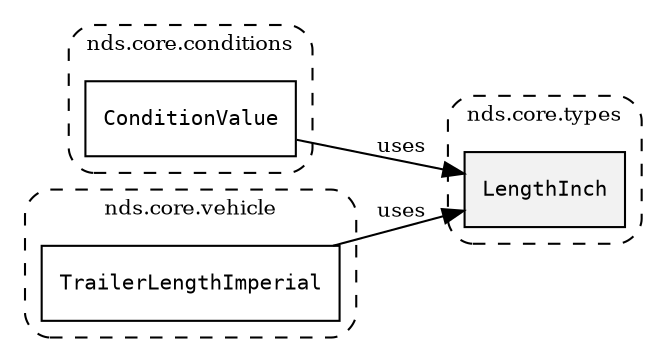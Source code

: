 /**
 * This dot file creates symbol collaboration diagram for LengthInch.
 */
digraph ZSERIO
{
    node [shape=box, fontsize=10];
    rankdir="LR";
    fontsize=10;
    tooltip="LengthInch collaboration diagram";

    subgraph "cluster_nds.core.types"
    {
        style="dashed, rounded";
        label="nds.core.types";
        tooltip="Package nds.core.types";
        href="../../../content/packages/nds.core.types.html#Package-nds-core-types";
        target="_parent";

        "LengthInch" [style="filled", fillcolor="#0000000D", target="_parent", label=<<font face="monospace"><table align="center" border="0" cellspacing="0" cellpadding="0"><tr><td href="../../../content/packages/nds.core.types.html#Subtype-LengthInch" title="Subtype defined in nds.core.types">LengthInch</td></tr></table></font>>];
    }

    subgraph "cluster_nds.core.conditions"
    {
        style="dashed, rounded";
        label="nds.core.conditions";
        tooltip="Package nds.core.conditions";
        href="../../../content/packages/nds.core.conditions.html#Package-nds-core-conditions";
        target="_parent";

        "ConditionValue" [target="_parent", label=<<font face="monospace"><table align="center" border="0" cellspacing="0" cellpadding="0"><tr><td href="../../../content/packages/nds.core.conditions.html#Choice-ConditionValue" title="Choice defined in nds.core.conditions">ConditionValue</td></tr></table></font>>];
    }

    subgraph "cluster_nds.core.vehicle"
    {
        style="dashed, rounded";
        label="nds.core.vehicle";
        tooltip="Package nds.core.vehicle";
        href="../../../content/packages/nds.core.vehicle.html#Package-nds-core-vehicle";
        target="_parent";

        "TrailerLengthImperial" [target="_parent", label=<<font face="monospace"><table align="center" border="0" cellspacing="0" cellpadding="0"><tr><td href="../../../content/packages/nds.core.vehicle.html#Subtype-TrailerLengthImperial" title="Subtype defined in nds.core.vehicle">TrailerLengthImperial</td></tr></table></font>>];
    }

    "ConditionValue" -> "LengthInch" [label="uses", fontsize=10];
    "TrailerLengthImperial" -> "LengthInch" [label="uses", fontsize=10];
}
